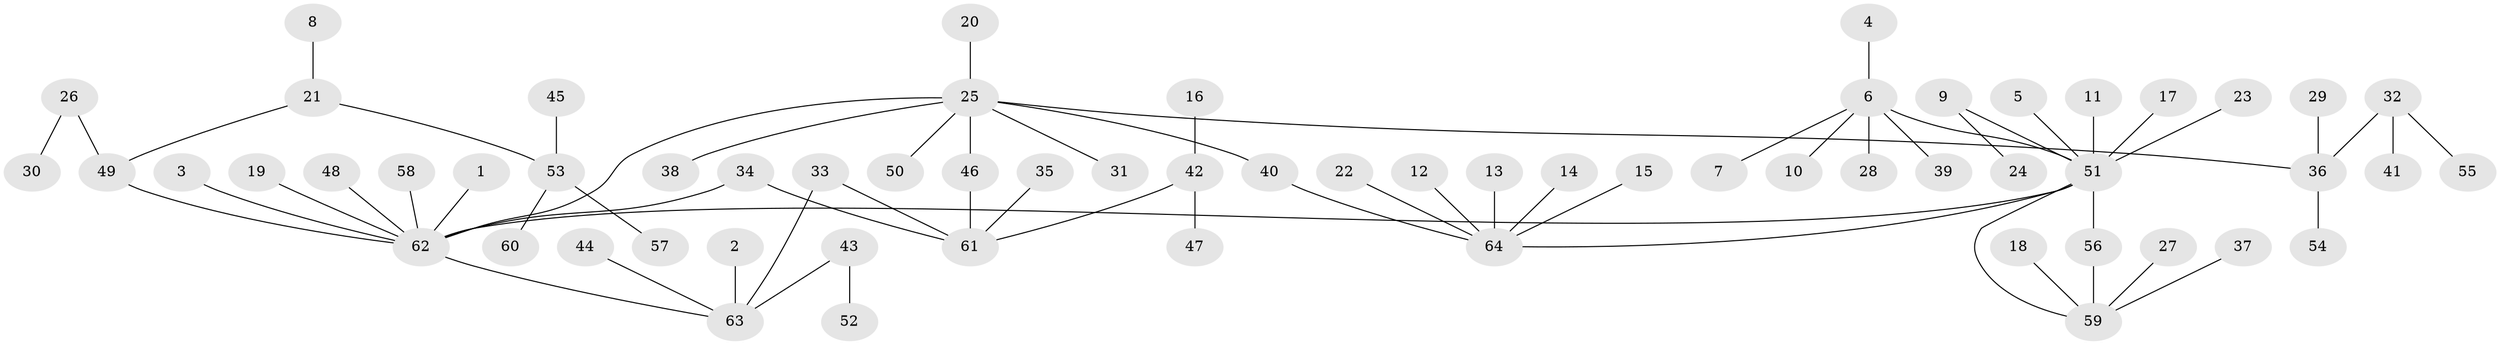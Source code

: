 // original degree distribution, {13: 0.015748031496062992, 9: 0.007874015748031496, 8: 0.015748031496062992, 6: 0.031496062992125984, 4: 0.031496062992125984, 1: 0.6771653543307087, 2: 0.14173228346456693, 3: 0.03937007874015748, 5: 0.023622047244094488, 7: 0.007874015748031496, 10: 0.007874015748031496}
// Generated by graph-tools (version 1.1) at 2025/01/03/09/25 03:01:38]
// undirected, 64 vertices, 67 edges
graph export_dot {
graph [start="1"]
  node [color=gray90,style=filled];
  1;
  2;
  3;
  4;
  5;
  6;
  7;
  8;
  9;
  10;
  11;
  12;
  13;
  14;
  15;
  16;
  17;
  18;
  19;
  20;
  21;
  22;
  23;
  24;
  25;
  26;
  27;
  28;
  29;
  30;
  31;
  32;
  33;
  34;
  35;
  36;
  37;
  38;
  39;
  40;
  41;
  42;
  43;
  44;
  45;
  46;
  47;
  48;
  49;
  50;
  51;
  52;
  53;
  54;
  55;
  56;
  57;
  58;
  59;
  60;
  61;
  62;
  63;
  64;
  1 -- 62 [weight=1.0];
  2 -- 63 [weight=1.0];
  3 -- 62 [weight=1.0];
  4 -- 6 [weight=1.0];
  5 -- 51 [weight=1.0];
  6 -- 7 [weight=1.0];
  6 -- 10 [weight=1.0];
  6 -- 28 [weight=1.0];
  6 -- 39 [weight=1.0];
  6 -- 51 [weight=1.0];
  8 -- 21 [weight=1.0];
  9 -- 24 [weight=1.0];
  9 -- 51 [weight=1.0];
  11 -- 51 [weight=1.0];
  12 -- 64 [weight=1.0];
  13 -- 64 [weight=1.0];
  14 -- 64 [weight=1.0];
  15 -- 64 [weight=1.0];
  16 -- 42 [weight=1.0];
  17 -- 51 [weight=1.0];
  18 -- 59 [weight=1.0];
  19 -- 62 [weight=1.0];
  20 -- 25 [weight=1.0];
  21 -- 49 [weight=1.0];
  21 -- 53 [weight=1.0];
  22 -- 64 [weight=1.0];
  23 -- 51 [weight=1.0];
  25 -- 31 [weight=1.0];
  25 -- 36 [weight=1.0];
  25 -- 38 [weight=1.0];
  25 -- 40 [weight=1.0];
  25 -- 46 [weight=1.0];
  25 -- 50 [weight=1.0];
  25 -- 62 [weight=1.0];
  26 -- 30 [weight=1.0];
  26 -- 49 [weight=1.0];
  27 -- 59 [weight=1.0];
  29 -- 36 [weight=1.0];
  32 -- 36 [weight=1.0];
  32 -- 41 [weight=1.0];
  32 -- 55 [weight=1.0];
  33 -- 61 [weight=1.0];
  33 -- 63 [weight=1.0];
  34 -- 61 [weight=1.0];
  34 -- 62 [weight=1.0];
  35 -- 61 [weight=1.0];
  36 -- 54 [weight=1.0];
  37 -- 59 [weight=1.0];
  40 -- 64 [weight=1.0];
  42 -- 47 [weight=1.0];
  42 -- 61 [weight=1.0];
  43 -- 52 [weight=1.0];
  43 -- 63 [weight=1.0];
  44 -- 63 [weight=1.0];
  45 -- 53 [weight=1.0];
  46 -- 61 [weight=1.0];
  48 -- 62 [weight=1.0];
  49 -- 62 [weight=1.0];
  51 -- 56 [weight=1.0];
  51 -- 59 [weight=1.0];
  51 -- 62 [weight=1.0];
  51 -- 64 [weight=1.0];
  53 -- 57 [weight=1.0];
  53 -- 60 [weight=1.0];
  56 -- 59 [weight=1.0];
  58 -- 62 [weight=1.0];
  62 -- 63 [weight=1.0];
}
